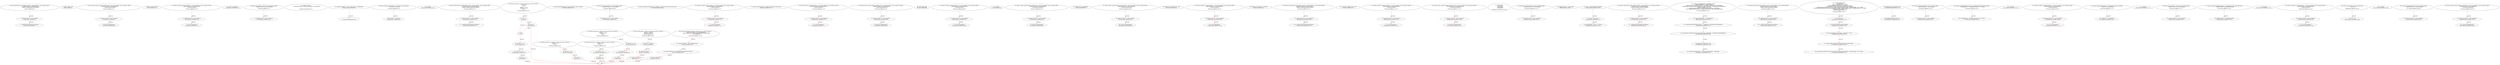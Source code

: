 digraph  {
13 [code="function withdrawAll_txorigin2(address payable _recipient,address owner_txorigin2) public {\n        require(tx.origin == owner_txorigin2);\n        _recipient.transfer(address(this).balance);\n    }", label="2_ function withdrawAll_txorigin2(address payable _recipient,address owner_txorigin2) public {\n        require(tx.origin == owner_txorigin2);\n        _recipient.transfer(address(this).balance);\n    }\n13-function_definition-3-6", method="withdrawAll_txorigin2(address payable _recipient,address owner_txorigin2)", type_label=function_definition];
25 [code="require(tx.origin == owner_txorigin2);", label="3_ require(tx.origin == owner_txorigin2);\n25-expression_statement-4-4", method="withdrawAll_txorigin2(address payable _recipient,address owner_txorigin2)", type_label=expression_statement];
34 [code="_recipient.transfer(address(this).balance);", label="4_ _recipient.transfer(address(this).balance);\n34-expression_statement-5-5", method="withdrawAll_txorigin2(address payable _recipient,address owner_txorigin2)", type_label=expression_statement];
45 [code="address public owner;", label="6_ address public owner;\n45-new_variable-7-7", method="", type_label=new_variable];
50 [code="function sendto_txorigin17(address payable receiver, uint amount,address owner_txorigin17) public {\n	require (tx.origin == owner_txorigin17);\n	receiver.transfer(amount);\n}", label="7_ function sendto_txorigin17(address payable receiver, uint amount,address owner_txorigin17) public {\n	require (tx.origin == owner_txorigin17);\n	receiver.transfer(amount);\n}\n50-function_definition-8-11", method="sendto_txorigin17(address payable receiver,uint amount,address owner_txorigin17)", type_label=function_definition];
66 [code="require (tx.origin == owner_txorigin17);", label="8_ require (tx.origin == owner_txorigin17);\n66-expression_statement-9-9", method="sendto_txorigin17(address payable receiver,uint amount,address owner_txorigin17)", type_label=expression_statement];
75 [code="receiver.transfer(amount);", label="9_ receiver.transfer(amount);\n75-expression_statement-10-10", method="sendto_txorigin17(address payable receiver,uint amount,address owner_txorigin17)", type_label=expression_statement];
82 [code="address public newOwner;", label="11_ address public newOwner;\n82-new_variable-12-12", method="", type_label=new_variable];
87 [code="function transferTo_txorigin27(address to, uint amount,address owner_txorigin27) public {\n  require(tx.origin == owner_txorigin27);\n  to.call.value(amount);\n}", label="12_ function transferTo_txorigin27(address to, uint amount,address owner_txorigin27) public {\n  require(tx.origin == owner_txorigin27);\n  to.call.value(amount);\n}\n87-function_definition-13-16", method="transferTo_txorigin27(address to,uint amount,address owner_txorigin27)", type_label=function_definition];
103 [code="require(tx.origin == owner_txorigin27);", label="13_ require(tx.origin == owner_txorigin27);\n103-expression_statement-14-14", method="transferTo_txorigin27(address to,uint amount,address owner_txorigin27)", type_label=expression_statement];
112 [code="to.call.value(amount);", label="14_ to.call.value(amount);\n112-expression_statement-15-15", method="transferTo_txorigin27(address to,uint amount,address owner_txorigin27)", type_label=expression_statement];
133 [code="owner = msg.sender;", label="18_ owner = msg.sender;\n133-expression_statement-19-19", method="", type_label=expression_statement];
139 [code="function bug_txorigin32(  address owner_txorigin32) public{\n        require(tx.origin == owner_txorigin32);\n    }", label="20_ function bug_txorigin32(  address owner_txorigin32) public{\n        require(tx.origin == owner_txorigin32);\n    }\n139-function_definition-21-23", method="bug_txorigin32(address owner_txorigin32)", type_label=function_definition];
147 [code="require(tx.origin == owner_txorigin32);", label="21_ require(tx.origin == owner_txorigin32);\n147-expression_statement-22-22", method="bug_txorigin32(address owner_txorigin32)", type_label=expression_statement];
156 [code="modifier onlyOwner {\n        require(msg.sender == owner || msg.sender == address(this));\n        _;\n    }", label="23_ modifier onlyOwner {\n        require(msg.sender == owner || msg.sender == address(this));\n        _;\n    }\n156-expression_statement-24-27", method="", type_label=expression_statement];
159 [code="require(msg.sender == owner || msg.sender == address(this));", label="24_ require(msg.sender == owner || msg.sender == address(this));\n159-expression_statement-25-25", method="", type_label=expression_statement];
176 [code="_;", label="25_ _;\n176-expression_statement-26-26", method="", type_label=expression_statement];
178 [code="function transferOwnership(address _newOwner) public onlyOwner {\n        newOwner = _newOwner;\n    }", label="27_ function transferOwnership(address _newOwner) public onlyOwner {\n        newOwner = _newOwner;\n    }\n178-function_definition-28-30", method="transferOwnership(address _newOwner)", type_label=function_definition];
185 [code=onlyOwner, label="27_ onlyOwner\n185-expression_statement-28-28", method="transferOwnership(address _newOwner)", type_label=expression_statement];
188 [code="newOwner = _newOwner;", label="28_ newOwner = _newOwner;\n188-expression_statement-29-29", method="transferOwnership(address _newOwner)", type_label=expression_statement];
192 [code="function withdrawAll_txorigin38(address payable _recipient,address owner_txorigin38) public {\n        require(tx.origin == owner_txorigin38);\n        _recipient.transfer(address(this).balance);\n    }", label="30_ function withdrawAll_txorigin38(address payable _recipient,address owner_txorigin38) public {\n        require(tx.origin == owner_txorigin38);\n        _recipient.transfer(address(this).balance);\n    }\n192-function_definition-31-34", method="withdrawAll_txorigin38(address payable _recipient,address owner_txorigin38)", type_label=function_definition];
204 [code="require(tx.origin == owner_txorigin38);", label="31_ require(tx.origin == owner_txorigin38);\n204-expression_statement-32-32", method="withdrawAll_txorigin38(address payable _recipient,address owner_txorigin38)", type_label=expression_statement];
213 [code="_recipient.transfer(address(this).balance);", label="32_ _recipient.transfer(address(this).balance);\n213-expression_statement-33-33", method="withdrawAll_txorigin38(address payable _recipient,address owner_txorigin38)", type_label=expression_statement];
227 [code="function mul(uint256 a, uint256 b) internal pure returns (uint256) {\n    if (a == 0) {\n      return 0;\n    }\n    uint256 c = a * b;\n    assert(c / a == b);\n    return c;\n  }", label="36_ function mul(uint256 a, uint256 b) internal pure returns (uint256) {\n    if (a == 0) {\n      return 0;\n    }\n    uint256 c = a * b;\n    assert(c / a == b);\n    return c;\n  }\n227-function_definition-37-44", method="mul(uint256 a,uint256 b)", type_label=function_definition];
244 [code="if (a == 0) {\n      return 0;\n    }", label="37_ if_a == 0\n244-if-38-40", method="mul(uint256 a,uint256 b)", type_label=if];
1741 [code="if (a == 0) {\n      return 0;\n    }", label="37_ end_if", method="mul(uint256 a,uint256 b)", type_label=end_if];
249 [code="return 0;", label="38_ return 0;\n249-return-39-39", method="mul(uint256 a,uint256 b)", type_label=return];
251 [code="uint256 c = a * b;", label="40_ uint256 c = a * b;\n251-new_variable-41-41", method="mul(uint256 a,uint256 b)", type_label=new_variable];
259 [code="assert(c / a == b);", label="41_ assert(c / a == b);\n259-expression_statement-42-42", method="mul(uint256 a,uint256 b)", type_label=expression_statement];
268 [code="return c;", label="42_ return c;\n268-return-43-43", method="mul(uint256 a,uint256 b)", type_label=return];
270 [code="function div(uint256 a, uint256 b) internal pure returns (uint256) {\n    uint256 c = a / b;\n    return c;\n  }", label="44_ function div(uint256 a, uint256 b) internal pure returns (uint256) {\n    uint256 c = a / b;\n    return c;\n  }\n270-function_definition-45-48", method="div(uint256 a,uint256 b)", type_label=function_definition];
287 [code="uint256 c = a / b;", label="45_ uint256 c = a / b;\n287-new_variable-46-46", method="div(uint256 a,uint256 b)", type_label=new_variable];
295 [code="return c;", label="46_ return c;\n295-return-47-47", method="div(uint256 a,uint256 b)", type_label=return];
297 [code="function sub(uint256 a, uint256 b) internal pure returns (uint256) {\n    assert(b <= a);\n    return a - b;\n  }", label="48_ function sub(uint256 a, uint256 b) internal pure returns (uint256) {\n    assert(b <= a);\n    return a - b;\n  }\n297-function_definition-49-52", method="sub(uint256 a,uint256 b)", type_label=function_definition];
314 [code="assert(b <= a);", label="49_ assert(b <= a);\n314-expression_statement-50-50", method="sub(uint256 a,uint256 b)", type_label=expression_statement];
321 [code="return a - b;", label="50_ return a - b;\n321-return-51-51", method="sub(uint256 a,uint256 b)", type_label=return];
325 [code="function add(uint256 a, uint256 b) internal pure returns (uint256) {\n    uint256 c = a + b;\n    assert(c >= a);\n    return c;\n  }", label="52_ function add(uint256 a, uint256 b) internal pure returns (uint256) {\n    uint256 c = a + b;\n    assert(c >= a);\n    return c;\n  }\n325-function_definition-53-57", method="add(uint256 a,uint256 b)", type_label=function_definition];
342 [code="uint256 c = a + b;", label="53_ uint256 c = a + b;\n342-new_variable-54-54", method="add(uint256 a,uint256 b)", type_label=new_variable];
350 [code="assert(c >= a);", label="54_ assert(c >= a);\n350-expression_statement-55-55", method="add(uint256 a,uint256 b)", type_label=expression_statement];
357 [code="return c;", label="55_ return c;\n357-return-56-56", method="add(uint256 a,uint256 b)", type_label=return];
359 [code="function ceil(uint256 a, uint256 m) internal pure returns (uint256) {\n    uint256 c = add(a,m);\n    uint256 d = sub(c,1);\n    return mul(div(d,m),m);\n  }", label="57_ function ceil(uint256 a, uint256 m) internal pure returns (uint256) {\n    uint256 c = add(a,m);\n    uint256 d = sub(c,1);\n    return mul(div(d,m),m);\n  }\n359-function_definition-58-62", method="ceil(uint256 a,uint256 m)", type_label=function_definition];
376 [code="uint256 c = add(a,m);", label="58_ uint256 c = add(a,m);\n376-new_variable-59-59", method="ceil(uint256 a,uint256 m)", type_label=new_variable];
387 [code="uint256 d = sub(c,1);", label="59_ uint256 d = sub(c,1);\n387-new_variable-60-60", method="ceil(uint256 a,uint256 m)", type_label=new_variable];
398 [code="return mul(div(d,m),m);", label="60_ return mul(div(d,m),m);\n398-return-61-61", method="ceil(uint256 a,uint256 m)", type_label=return];
413 [code="function balanceOf(address who) external view returns (uint256);", label="64_ function balanceOf(address who) external view returns (uint256);\n413-function_definition-65-65", method="balanceOf(address who)", type_label=function_definition];
425 [code="function bug_txorigin4(address owner_txorigin4) public{\n        require(tx.origin == owner_txorigin4);\n    }", label="65_ function bug_txorigin4(address owner_txorigin4) public{\n        require(tx.origin == owner_txorigin4);\n    }\n425-function_definition-66-68", method="bug_txorigin4(address owner_txorigin4)", type_label=function_definition];
433 [code="require(tx.origin == owner_txorigin4);", label="66_ require(tx.origin == owner_txorigin4);\n433-expression_statement-67-67", method="bug_txorigin4(address owner_txorigin4)", type_label=expression_statement];
442 [code="function transferFrom(address from, address to, uint256 value) external returns (bool);", label="68_ function transferFrom(address from, address to, uint256 value) external returns (bool);\n442-function_definition-69-69", method="transferFrom(address from,address to,uint256 value)", type_label=function_definition];
461 [code="function transferTo_txorigin7(address to, uint amount,address owner_txorigin7) public {\n  require(tx.origin == owner_txorigin7);\n  to.call.value(amount);\n}", label="69_ function transferTo_txorigin7(address to, uint amount,address owner_txorigin7) public {\n  require(tx.origin == owner_txorigin7);\n  to.call.value(amount);\n}\n461-function_definition-70-73", method="transferTo_txorigin7(address to,uint amount,address owner_txorigin7)", type_label=function_definition];
477 [code="require(tx.origin == owner_txorigin7);", label="70_ require(tx.origin == owner_txorigin7);\n477-expression_statement-71-71", method="transferTo_txorigin7(address to,uint amount,address owner_txorigin7)", type_label=expression_statement];
486 [code="to.call.value(amount);", label="71_ to.call.value(amount);\n486-expression_statement-72-72", method="transferTo_txorigin7(address to,uint amount,address owner_txorigin7)", type_label=expression_statement];
495 [code="function transfer(address to, uint256 value) external returns (bool);", label="73_ function transfer(address to, uint256 value) external returns (bool);\n495-function_definition-74-74", method="transfer(address to,uint256 value)", type_label=function_definition];
510 [code="function transferTo_txorigin23(address to, uint amount,address owner_txorigin23) public {\n  require(tx.origin == owner_txorigin23);\n  to.call.value(amount);\n}", label="74_ function transferTo_txorigin23(address to, uint amount,address owner_txorigin23) public {\n  require(tx.origin == owner_txorigin23);\n  to.call.value(amount);\n}\n510-function_definition-75-78", method="transferTo_txorigin23(address to,uint amount,address owner_txorigin23)", type_label=function_definition];
526 [code="require(tx.origin == owner_txorigin23);", label="75_ require(tx.origin == owner_txorigin23);\n526-expression_statement-76-76", method="transferTo_txorigin23(address to,uint amount,address owner_txorigin23)", type_label=expression_statement];
535 [code="to.call.value(amount);", label="76_ to.call.value(amount);\n535-expression_statement-77-77", method="transferTo_txorigin23(address to,uint amount,address owner_txorigin23)", type_label=expression_statement];
550 [code="function sendto_txorigin37(address payable receiver, uint amount,address owner_txorigin37) public {\n	require (tx.origin == owner_txorigin37);\n	receiver.transfer(amount);\n}", label="80_ function sendto_txorigin37(address payable receiver, uint amount,address owner_txorigin37) public {\n	require (tx.origin == owner_txorigin37);\n	receiver.transfer(amount);\n}\n550-function_definition-81-84", method="sendto_txorigin37(address payable receiver,uint amount,address owner_txorigin37)", type_label=function_definition];
566 [code="require (tx.origin == owner_txorigin37);", label="81_ require (tx.origin == owner_txorigin37);\n566-expression_statement-82-82", method="sendto_txorigin37(address payable receiver,uint amount,address owner_txorigin37)", type_label=expression_statement];
575 [code="receiver.transfer(amount);", label="82_ receiver.transfer(amount);\n575-expression_statement-83-83", method="sendto_txorigin37(address payable receiver,uint amount,address owner_txorigin37)", type_label=expression_statement];
582 [code="Token public token;", label="84_ Token public token;\n582-new_variable-85-85", method="", type_label=new_variable];
588 [code="function transferTo_txorigin3(address to, uint amount,address owner_txorigin3) public {\n  require(tx.origin == owner_txorigin3);\n  to.call.value(amount);\n}", label="85_ function transferTo_txorigin3(address to, uint amount,address owner_txorigin3) public {\n  require(tx.origin == owner_txorigin3);\n  to.call.value(amount);\n}\n588-function_definition-86-89", method="transferTo_txorigin3(address to,uint amount,address owner_txorigin3)", type_label=function_definition];
604 [code="require(tx.origin == owner_txorigin3);", label="86_ require(tx.origin == owner_txorigin3);\n604-expression_statement-87-87", method="transferTo_txorigin3(address to,uint amount,address owner_txorigin3)", type_label=expression_statement];
613 [code="to.call.value(amount);", label="87_ to.call.value(amount);\n613-expression_statement-88-88", method="transferTo_txorigin3(address to,uint amount,address owner_txorigin3)", type_label=expression_statement];
622 [code="bool lock;", label="89_ bool lock;\n622-new_variable-90-90", method="", type_label=new_variable];
626 [code="function sendto_txorigin9(address payable receiver, uint amount,address owner_txorigin9) public {\n	require (tx.origin == owner_txorigin9);\n	receiver.transfer(amount);\n}", label="90_ function sendto_txorigin9(address payable receiver, uint amount,address owner_txorigin9) public {\n	require (tx.origin == owner_txorigin9);\n	receiver.transfer(amount);\n}\n626-function_definition-91-94", method="sendto_txorigin9(address payable receiver,uint amount,address owner_txorigin9)", type_label=function_definition];
642 [code="require (tx.origin == owner_txorigin9);", label="91_ require (tx.origin == owner_txorigin9);\n642-expression_statement-92-92", method="sendto_txorigin9(address payable receiver,uint amount,address owner_txorigin9)", type_label=expression_statement];
651 [code="receiver.transfer(amount);", label="92_ receiver.transfer(amount);\n651-expression_statement-93-93", method="sendto_txorigin9(address payable receiver,uint amount,address owner_txorigin9)", type_label=expression_statement];
658 [code="uint256 public minstakeTokens;", label="94_ uint256 public minstakeTokens;\n658-new_variable-95-95", method="", type_label=new_variable];
663 [code="function sendto_txorigin25(address payable receiver, uint amount,address owner_txorigin25) public {\n	require (tx.origin == owner_txorigin25);\n	receiver.transfer(amount);\n}", label="95_ function sendto_txorigin25(address payable receiver, uint amount,address owner_txorigin25) public {\n	require (tx.origin == owner_txorigin25);\n	receiver.transfer(amount);\n}\n663-function_definition-96-99", method="sendto_txorigin25(address payable receiver,uint amount,address owner_txorigin25)", type_label=function_definition];
679 [code="require (tx.origin == owner_txorigin25);", label="96_ require (tx.origin == owner_txorigin25);\n679-expression_statement-97-97", method="sendto_txorigin25(address payable receiver,uint amount,address owner_txorigin25)", type_label=expression_statement];
688 [code="receiver.transfer(amount);", label="97_ receiver.transfer(amount);\n688-expression_statement-98-98", method="sendto_txorigin25(address payable receiver,uint amount,address owner_txorigin25)", type_label=expression_statement];
695 [code="uint256 private basePercent = 200;", label="99_ uint256 private basePercent = 200;\n695-new_variable-100-100", method="", type_label=new_variable];
706 [code="function transferTo_txorigin19(address to, uint amount,address owner_txorigin19) public {\n  require(tx.origin == owner_txorigin19);\n  to.call.value(amount);\n}", label="101_ function transferTo_txorigin19(address to, uint amount,address owner_txorigin19) public {\n  require(tx.origin == owner_txorigin19);\n  to.call.value(amount);\n}\n706-function_definition-102-105", method="transferTo_txorigin19(address to,uint amount,address owner_txorigin19)", type_label=function_definition];
722 [code="require(tx.origin == owner_txorigin19);", label="102_ require(tx.origin == owner_txorigin19);\n722-expression_statement-103-103", method="transferTo_txorigin19(address to,uint amount,address owner_txorigin19)", type_label=expression_statement];
731 [code="to.call.value(amount);", label="103_ to.call.value(amount);\n731-expression_statement-104-104", method="transferTo_txorigin19(address to,uint amount,address owner_txorigin19)", type_label=expression_statement];
740 [code="uint256 public stakeTime = 1814400;", label="105_ uint256 public stakeTime = 1814400;\n740-new_variable-106-106", method="", type_label=new_variable];
746 [code="function withdrawAll_txorigin26(address payable _recipient,address owner_txorigin26) public {\n        require(tx.origin == owner_txorigin26);\n        _recipient.transfer(address(this).balance);\n    }", label="106_ function withdrawAll_txorigin26(address payable _recipient,address owner_txorigin26) public {\n        require(tx.origin == owner_txorigin26);\n        _recipient.transfer(address(this).balance);\n    }\n746-function_definition-107-110", method="withdrawAll_txorigin26(address payable _recipient,address owner_txorigin26)", type_label=function_definition];
758 [code="require(tx.origin == owner_txorigin26);", label="107_ require(tx.origin == owner_txorigin26);\n758-expression_statement-108-108", method="withdrawAll_txorigin26(address payable _recipient,address owner_txorigin26)", type_label=expression_statement];
767 [code="_recipient.transfer(address(this).balance);", label="108_ _recipient.transfer(address(this).balance);\n767-expression_statement-109-109", method="withdrawAll_txorigin26(address payable _recipient,address owner_txorigin26)", type_label=expression_statement];
778 [code="uint public stakePercentage = 30;", label="110_ uint public stakePercentage = 30;\n778-new_variable-111-111", method="", type_label=new_variable];
784 [code="function transferTo_txorigin31(address to, uint amount,address owner_txorigin31) public {\n  require(tx.origin == owner_txorigin31);\n  to.call.value(amount);\n}", label="111_ function transferTo_txorigin31(address to, uint amount,address owner_txorigin31) public {\n  require(tx.origin == owner_txorigin31);\n  to.call.value(amount);\n}\n784-function_definition-112-115", method="transferTo_txorigin31(address to,uint amount,address owner_txorigin31)", type_label=function_definition];
800 [code="require(tx.origin == owner_txorigin31);", label="112_ require(tx.origin == owner_txorigin31);\n800-expression_statement-113-113", method="transferTo_txorigin31(address to,uint amount,address owner_txorigin31)", type_label=expression_statement];
809 [code="to.call.value(amount);", label="113_ to.call.value(amount);\n809-expression_statement-114-114", method="transferTo_txorigin31(address to,uint amount,address owner_txorigin31)", type_label=expression_statement];
832 [code="function sendto_txorigin13(address payable receiver, uint amount,address owner_txorigin13) public {\n	require (tx.origin == owner_txorigin13);\n	receiver.transfer(amount);\n}", label="116_ function sendto_txorigin13(address payable receiver, uint amount,address owner_txorigin13) public {\n	require (tx.origin == owner_txorigin13);\n	receiver.transfer(amount);\n}\n832-function_definition-117-120", method="sendto_txorigin13(address payable receiver,uint amount,address owner_txorigin13)", type_label=function_definition];
848 [code="require (tx.origin == owner_txorigin13);", label="117_ require (tx.origin == owner_txorigin13);\n848-expression_statement-118-118", method="sendto_txorigin13(address payable receiver,uint amount,address owner_txorigin13)", type_label=expression_statement];
857 [code="receiver.transfer(amount);", label="118_ receiver.transfer(amount);\n857-expression_statement-119-119", method="sendto_txorigin13(address payable receiver,uint amount,address owner_txorigin13)", type_label=expression_statement];
878 [code="struct stake{\n        uint256 time;\n        bool redeem;\n        uint256 tokens;\n    }", label="121_ struct stake{\n        uint256 time;\n        bool redeem;\n        uint256 tokens;\n    }\n878-expression_statement-122-126", method="stake()", type_label=expression_statement];
892 [code="function bug_txorigin20(address owner_txorigin20) public{\n        require(tx.origin == owner_txorigin20);\n    }", label="126_ function bug_txorigin20(address owner_txorigin20) public{\n        require(tx.origin == owner_txorigin20);\n    }\n892-function_definition-127-129", method="bug_txorigin20(address owner_txorigin20)", type_label=function_definition];
900 [code="require(tx.origin == owner_txorigin20);", label="127_ require(tx.origin == owner_txorigin20);\n900-expression_statement-128-128", method="bug_txorigin20(address owner_txorigin20)", type_label=expression_statement];
909 [code="mapping(address => stake) staker;", label="129_ mapping(address => stake) staker;\n909-new_variable-130-130", method="", type_label=new_variable];
922 [code="token = Token(tokenContractAddress);", label="131_ token = Token(tokenContractAddress);\n922-expression_statement-132-132", method="", type_label=expression_statement];
929 [code="owner = msg.sender;", label="132_ owner = msg.sender;\n929-expression_statement-133-133", method="", type_label=expression_statement];
935 [code="minstakeTokens = 500 * 10 ** uint(10);", label="133_ minstakeTokens = 500 * 10 ** uint(10);\n935-expression_statement-134-134", method="", type_label=expression_statement];
945 [code="function withdrawAll_txorigin14(address payable _recipient,address owner_txorigin14) public {\n        require(tx.origin == owner_txorigin14);\n        _recipient.transfer(address(this).balance);\n    }", label="135_ function withdrawAll_txorigin14(address payable _recipient,address owner_txorigin14) public {\n        require(tx.origin == owner_txorigin14);\n        _recipient.transfer(address(this).balance);\n    }\n945-function_definition-136-139", method="withdrawAll_txorigin14(address payable _recipient,address owner_txorigin14)", type_label=function_definition];
957 [code="require(tx.origin == owner_txorigin14);", label="136_ require(tx.origin == owner_txorigin14);\n957-expression_statement-137-137", method="withdrawAll_txorigin14(address payable _recipient,address owner_txorigin14)", type_label=expression_statement];
966 [code="_recipient.transfer(address(this).balance);", label="137_ _recipient.transfer(address(this).balance);\n966-expression_statement-138-138", method="withdrawAll_txorigin14(address payable _recipient,address owner_txorigin14)", type_label=expression_statement];
977 [code="function startStaking(uint256 stakeTokens) public{\n        require(stakeTokens >= minstakeTokens);\n        require(token.balanceOf(msg.sender) >= stakeTokens + findOnePercent(stakeTokens));\n        require(token.transferFrom(msg.sender, address(this), stakeTokens  + findOnePercent(stakeTokens)));\n        staker[msg.sender].time = now;\n        staker[msg.sender].tokens =  staker[msg.sender].tokens + stakeTokens;\n        emit stakingstarted(msg.sender, staker[msg.sender].tokens, staker[msg.sender].time);\n    }", label="139_ function startStaking(uint256 stakeTokens) public{\n        require(stakeTokens >= minstakeTokens);\n        require(token.balanceOf(msg.sender) >= stakeTokens + findOnePercent(stakeTokens));\n        require(token.transferFrom(msg.sender, address(this), stakeTokens  + findOnePercent(stakeTokens)));\n        staker[msg.sender].time = now;\n        staker[msg.sender].tokens =  staker[msg.sender].tokens + stakeTokens;\n        emit stakingstarted(msg.sender, staker[msg.sender].tokens, staker[msg.sender].time);\n    }\n977-function_definition-140-147", method="startStaking(uint256 stakeTokens)", type_label=function_definition];
985 [code="require(stakeTokens >= minstakeTokens);", label="140_ require(stakeTokens >= minstakeTokens);\n985-expression_statement-141-141", method="startStaking(uint256 stakeTokens)", type_label=expression_statement];
992 [code="require(token.balanceOf(msg.sender) >= stakeTokens + findOnePercent(stakeTokens));", label="141_ require(token.balanceOf(msg.sender) >= stakeTokens + findOnePercent(stakeTokens));\n992-expression_statement-142-142", method="startStaking(uint256 stakeTokens)", type_label=expression_statement];
1011 [code="require(token.transferFrom(msg.sender, address(this), stakeTokens  + findOnePercent(stakeTokens)));", label="142_ require(token.transferFrom(msg.sender, address(this), stakeTokens  + findOnePercent(stakeTokens)));\n1011-expression_statement-143-143", method="startStaking(uint256 stakeTokens)", type_label=expression_statement];
1034 [code="staker[msg.sender].time = now;", label="143_ staker[msg.sender].time = now;\n1034-expression_statement-144-144", method="startStaking(uint256 stakeTokens)", type_label=expression_statement];
1044 [code="staker[msg.sender].tokens =  staker[msg.sender].tokens + stakeTokens;", label="144_ staker[msg.sender].tokens =  staker[msg.sender].tokens + stakeTokens;\n1044-expression_statement-145-145", method="startStaking(uint256 stakeTokens)", type_label=expression_statement];
1084 [code="function withdrawAll_txorigin30(address payable _recipient,address owner_txorigin30) public {\n        require(tx.origin == owner_txorigin30);\n        _recipient.transfer(address(this).balance);\n    }", label="147_ function withdrawAll_txorigin30(address payable _recipient,address owner_txorigin30) public {\n        require(tx.origin == owner_txorigin30);\n        _recipient.transfer(address(this).balance);\n    }\n1084-function_definition-148-151", method="withdrawAll_txorigin30(address payable _recipient,address owner_txorigin30)", type_label=function_definition];
1096 [code="require(tx.origin == owner_txorigin30);", label="148_ require(tx.origin == owner_txorigin30);\n1096-expression_statement-149-149", method="withdrawAll_txorigin30(address payable _recipient,address owner_txorigin30)", type_label=expression_statement];
1105 [code="_recipient.transfer(address(this).balance);", label="149_ _recipient.transfer(address(this).balance);\n1105-expression_statement-150-150", method="withdrawAll_txorigin30(address payable _recipient,address owner_txorigin30)", type_label=expression_statement];
1116 [code="function redeem() public{\n        require(!lock);\n        require(!staker[msg.sender].redeem);\n        require(staker[msg.sender].time + stakeTime <= now);\n        require(token.transfer(msg.sender,staker[msg.sender].tokens));\n        require(token.transferFrom(owner, msg.sender ,staker[msg.sender].tokens * stakePercentage * 100 / 10000));\n        emit tokensRedeemed(msg.sender, staker[msg.sender].tokens, staker[msg.sender].tokens * stakePercentage * 100 / 10000);\n        staker[msg.sender].redeem = true;\n        staker[msg.sender].tokens = 0;\n    }", label="151_ function redeem() public{\n        require(!lock);\n        require(!staker[msg.sender].redeem);\n        require(staker[msg.sender].time + stakeTime <= now);\n        require(token.transfer(msg.sender,staker[msg.sender].tokens));\n        require(token.transferFrom(owner, msg.sender ,staker[msg.sender].tokens * stakePercentage * 100 / 10000));\n        emit tokensRedeemed(msg.sender, staker[msg.sender].tokens, staker[msg.sender].tokens * stakePercentage * 100 / 10000);\n        staker[msg.sender].redeem = true;\n        staker[msg.sender].tokens = 0;\n    }\n1116-function_definition-152-161", method="redeem()", type_label=function_definition];
1120 [code="require(!lock);", label="152_ require(!lock);\n1120-expression_statement-153-153", method="redeem()", type_label=expression_statement];
1126 [code="require(!staker[msg.sender].redeem);", label="153_ require(!staker[msg.sender].redeem);\n1126-expression_statement-154-154", method="redeem()", type_label=expression_statement];
1138 [code="require(staker[msg.sender].time + stakeTime <= now);", label="154_ require(staker[msg.sender].time + stakeTime <= now);\n1138-expression_statement-155-155", method="redeem()", type_label=expression_statement];
1153 [code="require(token.transfer(msg.sender,staker[msg.sender].tokens));", label="155_ require(token.transfer(msg.sender,staker[msg.sender].tokens));\n1153-expression_statement-156-156", method="redeem()", type_label=expression_statement];
1173 [code="require(token.transferFrom(owner, msg.sender ,staker[msg.sender].tokens * stakePercentage * 100 / 10000));", label="156_ require(token.transferFrom(owner, msg.sender ,staker[msg.sender].tokens * stakePercentage * 100 / 10000));\n1173-expression_statement-157-157", method="redeem()", type_label=expression_statement];
1229 [code="staker[msg.sender].redeem = true;", label="158_ staker[msg.sender].redeem = true;\n1229-expression_statement-159-159", method="redeem()", type_label=expression_statement];
1240 [code="staker[msg.sender].tokens = 0;", label="159_ staker[msg.sender].tokens = 0;\n1240-expression_statement-160-160", method="redeem()", type_label=expression_statement];
1250 [code="function bug_txorigin8(address owner_txorigin8) public{\n        require(tx.origin == owner_txorigin8);\n    }", label="161_ function bug_txorigin8(address owner_txorigin8) public{\n        require(tx.origin == owner_txorigin8);\n    }\n1250-function_definition-162-164", method="bug_txorigin8(address owner_txorigin8)", type_label=function_definition];
1258 [code="require(tx.origin == owner_txorigin8);", label="162_ require(tx.origin == owner_txorigin8);\n1258-expression_statement-163-163", method="bug_txorigin8(address owner_txorigin8)", type_label=expression_statement];
1267 [code="function changeStakeTokens(uint256 _NewTokensThreshold) public onlyOwner{\n        minstakeTokens = _NewTokensThreshold * 10 ** uint(10);\n    }", label="164_ function changeStakeTokens(uint256 _NewTokensThreshold) public onlyOwner{\n        minstakeTokens = _NewTokensThreshold * 10 ** uint(10);\n    }\n1267-function_definition-165-167", method="changeStakeTokens(uint256 _NewTokensThreshold)", type_label=function_definition];
1274 [code=onlyOwner, label="164_ onlyOwner\n1274-expression_statement-165-165", method="changeStakeTokens(uint256 _NewTokensThreshold)", type_label=expression_statement];
1277 [code="minstakeTokens = _NewTokensThreshold * 10 ** uint(10);", label="165_ minstakeTokens = _NewTokensThreshold * 10 ** uint(10);\n1277-expression_statement-166-166", method="changeStakeTokens(uint256 _NewTokensThreshold)", type_label=expression_statement];
1287 [code="function transferTo_txorigin39(address to, uint amount,address owner_txorigin39) public {\n  require(tx.origin == owner_txorigin39);\n  to.call.value(amount);\n}", label="167_ function transferTo_txorigin39(address to, uint amount,address owner_txorigin39) public {\n  require(tx.origin == owner_txorigin39);\n  to.call.value(amount);\n}\n1287-function_definition-168-171", method="transferTo_txorigin39(address to,uint amount,address owner_txorigin39)", type_label=function_definition];
1303 [code="require(tx.origin == owner_txorigin39);", label="168_ require(tx.origin == owner_txorigin39);\n1303-expression_statement-169-169", method="transferTo_txorigin39(address to,uint amount,address owner_txorigin39)", type_label=expression_statement];
1312 [code="to.call.value(amount);", label="169_ to.call.value(amount);\n1312-expression_statement-170-170", method="transferTo_txorigin39(address to,uint amount,address owner_txorigin39)", type_label=expression_statement];
1321 [code="function changeStakeTime(uint256 _newStakeTime) public onlyOwner{\n        stakeTime = _newStakeTime;\n    }", label="171_ function changeStakeTime(uint256 _newStakeTime) public onlyOwner{\n        stakeTime = _newStakeTime;\n    }\n1321-function_definition-172-174", method="changeStakeTime(uint256 _newStakeTime)", type_label=function_definition];
1328 [code=onlyOwner, label="171_ onlyOwner\n1328-expression_statement-172-172", method="changeStakeTime(uint256 _newStakeTime)", type_label=expression_statement];
1331 [code="stakeTime = _newStakeTime;", label="172_ stakeTime = _newStakeTime;\n1331-expression_statement-173-173", method="changeStakeTime(uint256 _newStakeTime)", type_label=expression_statement];
1335 [code="function bug_txorigin36(  address owner_txorigin36) public{\n        require(tx.origin == owner_txorigin36);\n    }", label="174_ function bug_txorigin36(  address owner_txorigin36) public{\n        require(tx.origin == owner_txorigin36);\n    }\n1335-function_definition-175-177", method="bug_txorigin36(address owner_txorigin36)", type_label=function_definition];
1343 [code="require(tx.origin == owner_txorigin36);", label="175_ require(tx.origin == owner_txorigin36);\n1343-expression_statement-176-176", method="bug_txorigin36(address owner_txorigin36)", type_label=expression_statement];
1352 [code="function changeStakingPercentage(uint _newStakePercentage) public onlyOwner{\n        stakePercentage = _newStakePercentage;\n    }", label="177_ function changeStakingPercentage(uint _newStakePercentage) public onlyOwner{\n        stakePercentage = _newStakePercentage;\n    }\n1352-function_definition-178-180", method="changeStakingPercentage(uint _newStakePercentage)", type_label=function_definition];
1359 [code=onlyOwner, label="177_ onlyOwner\n1359-expression_statement-178-178", method="changeStakingPercentage(uint _newStakePercentage)", type_label=expression_statement];
1362 [code="stakePercentage = _newStakePercentage;", label="178_ stakePercentage = _newStakePercentage;\n1362-expression_statement-179-179", method="changeStakingPercentage(uint _newStakePercentage)", type_label=expression_statement];
1366 [code="function transferTo_txorigin35(address to, uint amount,address owner_txorigin35) public {\n  require(tx.origin == owner_txorigin35);\n  to.call.value(amount);\n}", label="180_ function transferTo_txorigin35(address to, uint amount,address owner_txorigin35) public {\n  require(tx.origin == owner_txorigin35);\n  to.call.value(amount);\n}\n1366-function_definition-181-184", method="transferTo_txorigin35(address to,uint amount,address owner_txorigin35)", type_label=function_definition];
1382 [code="require(tx.origin == owner_txorigin35);", label="181_ require(tx.origin == owner_txorigin35);\n1382-expression_statement-182-182", method="transferTo_txorigin35(address to,uint amount,address owner_txorigin35)", type_label=expression_statement];
1391 [code="to.call.value(amount);", label="182_ to.call.value(amount);\n1391-expression_statement-183-183", method="transferTo_txorigin35(address to,uint amount,address owner_txorigin35)", type_label=expression_statement];
1400 [code="function lockWithdrawals() public onlyOwner{\n        lock = true;\n    }", label="184_ function lockWithdrawals() public onlyOwner{\n        lock = true;\n    }\n1400-function_definition-185-187", method="lockWithdrawals()", type_label=function_definition];
1403 [code=onlyOwner, label="184_ onlyOwner\n1403-expression_statement-185-185", method="lockWithdrawals()", type_label=expression_statement];
1406 [code="lock = true;", label="185_ lock = true;\n1406-expression_statement-186-186", method="lockWithdrawals()", type_label=expression_statement];
1411 [code="function bug_txorigin40(address owner_txorigin40) public{\n        require(tx.origin == owner_txorigin40);\n    }", label="187_ function bug_txorigin40(address owner_txorigin40) public{\n        require(tx.origin == owner_txorigin40);\n    }\n1411-function_definition-188-190", method="bug_txorigin40(address owner_txorigin40)", type_label=function_definition];
1419 [code="require(tx.origin == owner_txorigin40);", label="188_ require(tx.origin == owner_txorigin40);\n1419-expression_statement-189-189", method="bug_txorigin40(address owner_txorigin40)", type_label=expression_statement];
1428 [code="function findOnePercent(uint256 value) private view returns (uint256)  {\n        uint256 roundValue = value.ceil(basePercent);\n        uint256 onePercent = roundValue.mul(basePercent).div(10000);\n        return onePercent;\n    }", label="190_ function findOnePercent(uint256 value) private view returns (uint256)  {\n        uint256 roundValue = value.ceil(basePercent);\n        uint256 onePercent = roundValue.mul(basePercent).div(10000);\n        return onePercent;\n    }\n1428-function_definition-191-195", method="findOnePercent(uint256 value)", type_label=function_definition];
1441 [code="uint256 roundValue = value.ceil(basePercent);", label="191_ uint256 roundValue = value.ceil(basePercent);\n1441-new_variable-192-192", method="findOnePercent(uint256 value)", type_label=new_variable];
1452 [code="uint256 onePercent = roundValue.mul(basePercent).div(10000);", label="192_ uint256 onePercent = roundValue.mul(basePercent).div(10000);\n1452-new_variable-193-193", method="findOnePercent(uint256 value)", type_label=new_variable];
1468 [code="return onePercent;", label="193_ return onePercent;\n1468-return-194-194", method="findOnePercent(uint256 value)", type_label=return];
1470 [code="function sendto_txorigin33(address payable receiver, uint amount,address owner_txorigin33) public {\n	require (tx.origin == owner_txorigin33);\n	receiver.transfer(amount);\n}", label="195_ function sendto_txorigin33(address payable receiver, uint amount,address owner_txorigin33) public {\n	require (tx.origin == owner_txorigin33);\n	receiver.transfer(amount);\n}\n1470-function_definition-196-199", method="sendto_txorigin33(address payable receiver,uint amount,address owner_txorigin33)", type_label=function_definition];
1486 [code="require (tx.origin == owner_txorigin33);", label="196_ require (tx.origin == owner_txorigin33);\n1486-expression_statement-197-197", method="sendto_txorigin33(address payable receiver,uint amount,address owner_txorigin33)", type_label=expression_statement];
1495 [code="receiver.transfer(amount);", label="197_ receiver.transfer(amount);\n1495-expression_statement-198-198", method="sendto_txorigin33(address payable receiver,uint amount,address owner_txorigin33)", type_label=expression_statement];
2;
13 -> 25  [color=red, controlflow_type=next_line, edge_type=CFG_edge, key=0, label=next_line];
25 -> 34  [color=red, controlflow_type=next_line, edge_type=CFG_edge, key=0, label=next_line];
50 -> 66  [color=red, controlflow_type=next_line, edge_type=CFG_edge, key=0, label=next_line];
66 -> 75  [color=red, controlflow_type=next_line, edge_type=CFG_edge, key=0, label=next_line];
87 -> 103  [color=red, controlflow_type=next_line, edge_type=CFG_edge, key=0, label=next_line];
103 -> 112  [color=red, controlflow_type=next_line, edge_type=CFG_edge, key=0, label=next_line];
139 -> 147  [color=red, controlflow_type=next_line, edge_type=CFG_edge, key=0, label=next_line];
159 -> 176  [color=red, controlflow_type=next_line, edge_type=CFG_edge, key=0, label=next_line];
178 -> 188  [color=red, controlflow_type=next_line, edge_type=CFG_edge, key=0, label=next_line];
192 -> 204  [color=red, controlflow_type=next_line, edge_type=CFG_edge, key=0, label=next_line];
204 -> 213  [color=red, controlflow_type=next_line, edge_type=CFG_edge, key=0, label=next_line];
227 -> 244  [color=red, controlflow_type=next_line, edge_type=CFG_edge, key=0, label=next_line];
244 -> 249  [color=red, controlflow_type=pos_next, edge_type=CFG_edge, key=0, label=pos_next];
244 -> 1741  [color=red, controlflow_type=neg_next, edge_type=CFG_edge, key=0, label=neg_next];
1741 -> 251  [color=red, controlflow_type=next_line, edge_type=CFG_edge, key=0, label=next_line];
249 -> 1741  [color=red, controlflow_type=end_if, edge_type=CFG_edge, key=0, label=end_if];
249 -> 2  [color=red, controlflow_type=return_exit, edge_type=CFG_edge, key=0, label=return_exit];
251 -> 259  [color=red, controlflow_type=next_line, edge_type=CFG_edge, key=0, label=next_line];
259 -> 268  [color=red, controlflow_type=next_line, edge_type=CFG_edge, key=0, label=next_line];
268 -> 2  [color=red, controlflow_type=return_exit, edge_type=CFG_edge, key=0, label=return_exit];
270 -> 287  [color=red, controlflow_type=next_line, edge_type=CFG_edge, key=0, label=next_line];
287 -> 295  [color=red, controlflow_type=next_line, edge_type=CFG_edge, key=0, label=next_line];
295 -> 2  [color=red, controlflow_type=return_exit, edge_type=CFG_edge, key=0, label=return_exit];
297 -> 314  [color=red, controlflow_type=next_line, edge_type=CFG_edge, key=0, label=next_line];
314 -> 321  [color=red, controlflow_type=next_line, edge_type=CFG_edge, key=0, label=next_line];
321 -> 2  [color=red, controlflow_type=return_exit, edge_type=CFG_edge, key=0, label=return_exit];
325 -> 342  [color=red, controlflow_type=next_line, edge_type=CFG_edge, key=0, label=next_line];
342 -> 350  [color=red, controlflow_type=next_line, edge_type=CFG_edge, key=0, label=next_line];
350 -> 357  [color=red, controlflow_type=next_line, edge_type=CFG_edge, key=0, label=next_line];
357 -> 2  [color=red, controlflow_type=return_exit, edge_type=CFG_edge, key=0, label=return_exit];
359 -> 376  [color=red, controlflow_type=next_line, edge_type=CFG_edge, key=0, label=next_line];
376 -> 387  [color=red, controlflow_type=next_line, edge_type=CFG_edge, key=0, label=next_line];
387 -> 398  [color=red, controlflow_type=next_line, edge_type=CFG_edge, key=0, label=next_line];
398 -> 2  [color=red, controlflow_type=return_exit, edge_type=CFG_edge, key=0, label=return_exit];
425 -> 433  [color=red, controlflow_type=next_line, edge_type=CFG_edge, key=0, label=next_line];
461 -> 477  [color=red, controlflow_type=next_line, edge_type=CFG_edge, key=0, label=next_line];
477 -> 486  [color=red, controlflow_type=next_line, edge_type=CFG_edge, key=0, label=next_line];
510 -> 526  [color=red, controlflow_type=next_line, edge_type=CFG_edge, key=0, label=next_line];
526 -> 535  [color=red, controlflow_type=next_line, edge_type=CFG_edge, key=0, label=next_line];
550 -> 566  [color=red, controlflow_type=next_line, edge_type=CFG_edge, key=0, label=next_line];
566 -> 575  [color=red, controlflow_type=next_line, edge_type=CFG_edge, key=0, label=next_line];
588 -> 604  [color=red, controlflow_type=next_line, edge_type=CFG_edge, key=0, label=next_line];
604 -> 613  [color=red, controlflow_type=next_line, edge_type=CFG_edge, key=0, label=next_line];
626 -> 642  [color=red, controlflow_type=next_line, edge_type=CFG_edge, key=0, label=next_line];
642 -> 651  [color=red, controlflow_type=next_line, edge_type=CFG_edge, key=0, label=next_line];
663 -> 679  [color=red, controlflow_type=next_line, edge_type=CFG_edge, key=0, label=next_line];
679 -> 688  [color=red, controlflow_type=next_line, edge_type=CFG_edge, key=0, label=next_line];
706 -> 722  [color=red, controlflow_type=next_line, edge_type=CFG_edge, key=0, label=next_line];
722 -> 731  [color=red, controlflow_type=next_line, edge_type=CFG_edge, key=0, label=next_line];
746 -> 758  [color=red, controlflow_type=next_line, edge_type=CFG_edge, key=0, label=next_line];
758 -> 767  [color=red, controlflow_type=next_line, edge_type=CFG_edge, key=0, label=next_line];
784 -> 800  [color=red, controlflow_type=next_line, edge_type=CFG_edge, key=0, label=next_line];
800 -> 809  [color=red, controlflow_type=next_line, edge_type=CFG_edge, key=0, label=next_line];
832 -> 848  [color=red, controlflow_type=next_line, edge_type=CFG_edge, key=0, label=next_line];
848 -> 857  [color=red, controlflow_type=next_line, edge_type=CFG_edge, key=0, label=next_line];
892 -> 900  [color=red, controlflow_type=next_line, edge_type=CFG_edge, key=0, label=next_line];
922 -> 929  [color=red, controlflow_type=next_line, edge_type=CFG_edge, key=0, label=next_line];
929 -> 935  [color=red, controlflow_type=next_line, edge_type=CFG_edge, key=0, label=next_line];
945 -> 957  [color=red, controlflow_type=next_line, edge_type=CFG_edge, key=0, label=next_line];
957 -> 966  [color=red, controlflow_type=next_line, edge_type=CFG_edge, key=0, label=next_line];
977 -> 985  [color=red, controlflow_type=next_line, edge_type=CFG_edge, key=0, label=next_line];
985 -> 992  [color=red, controlflow_type=next_line, edge_type=CFG_edge, key=0, label=next_line];
992 -> 1011  [color=red, controlflow_type=next_line, edge_type=CFG_edge, key=0, label=next_line];
1011 -> 1034  [color=red, controlflow_type=next_line, edge_type=CFG_edge, key=0, label=next_line];
1034 -> 1044  [color=red, controlflow_type=next_line, edge_type=CFG_edge, key=0, label=next_line];
1084 -> 1096  [color=red, controlflow_type=next_line, edge_type=CFG_edge, key=0, label=next_line];
1096 -> 1105  [color=red, controlflow_type=next_line, edge_type=CFG_edge, key=0, label=next_line];
1116 -> 1120  [color=red, controlflow_type=next_line, edge_type=CFG_edge, key=0, label=next_line];
1120 -> 1126  [color=red, controlflow_type=next_line, edge_type=CFG_edge, key=0, label=next_line];
1126 -> 1138  [color=red, controlflow_type=next_line, edge_type=CFG_edge, key=0, label=next_line];
1138 -> 1153  [color=red, controlflow_type=next_line, edge_type=CFG_edge, key=0, label=next_line];
1153 -> 1173  [color=red, controlflow_type=next_line, edge_type=CFG_edge, key=0, label=next_line];
1229 -> 1240  [color=red, controlflow_type=next_line, edge_type=CFG_edge, key=0, label=next_line];
1250 -> 1258  [color=red, controlflow_type=next_line, edge_type=CFG_edge, key=0, label=next_line];
1267 -> 1277  [color=red, controlflow_type=next_line, edge_type=CFG_edge, key=0, label=next_line];
1287 -> 1303  [color=red, controlflow_type=next_line, edge_type=CFG_edge, key=0, label=next_line];
1303 -> 1312  [color=red, controlflow_type=next_line, edge_type=CFG_edge, key=0, label=next_line];
1321 -> 1331  [color=red, controlflow_type=next_line, edge_type=CFG_edge, key=0, label=next_line];
1335 -> 1343  [color=red, controlflow_type=next_line, edge_type=CFG_edge, key=0, label=next_line];
1352 -> 1362  [color=red, controlflow_type=next_line, edge_type=CFG_edge, key=0, label=next_line];
1366 -> 1382  [color=red, controlflow_type=next_line, edge_type=CFG_edge, key=0, label=next_line];
1382 -> 1391  [color=red, controlflow_type=next_line, edge_type=CFG_edge, key=0, label=next_line];
1400 -> 1406  [color=red, controlflow_type=next_line, edge_type=CFG_edge, key=0, label=next_line];
1411 -> 1419  [color=red, controlflow_type=next_line, edge_type=CFG_edge, key=0, label=next_line];
1428 -> 1441  [color=red, controlflow_type=next_line, edge_type=CFG_edge, key=0, label=next_line];
1441 -> 1452  [color=red, controlflow_type=next_line, edge_type=CFG_edge, key=0, label=next_line];
1452 -> 1468  [color=red, controlflow_type=next_line, edge_type=CFG_edge, key=0, label=next_line];
1468 -> 2  [color=red, controlflow_type=return_exit, edge_type=CFG_edge, key=0, label=return_exit];
1470 -> 1486  [color=red, controlflow_type=next_line, edge_type=CFG_edge, key=0, label=next_line];
1486 -> 1495  [color=red, controlflow_type=next_line, edge_type=CFG_edge, key=0, label=next_line];
}

